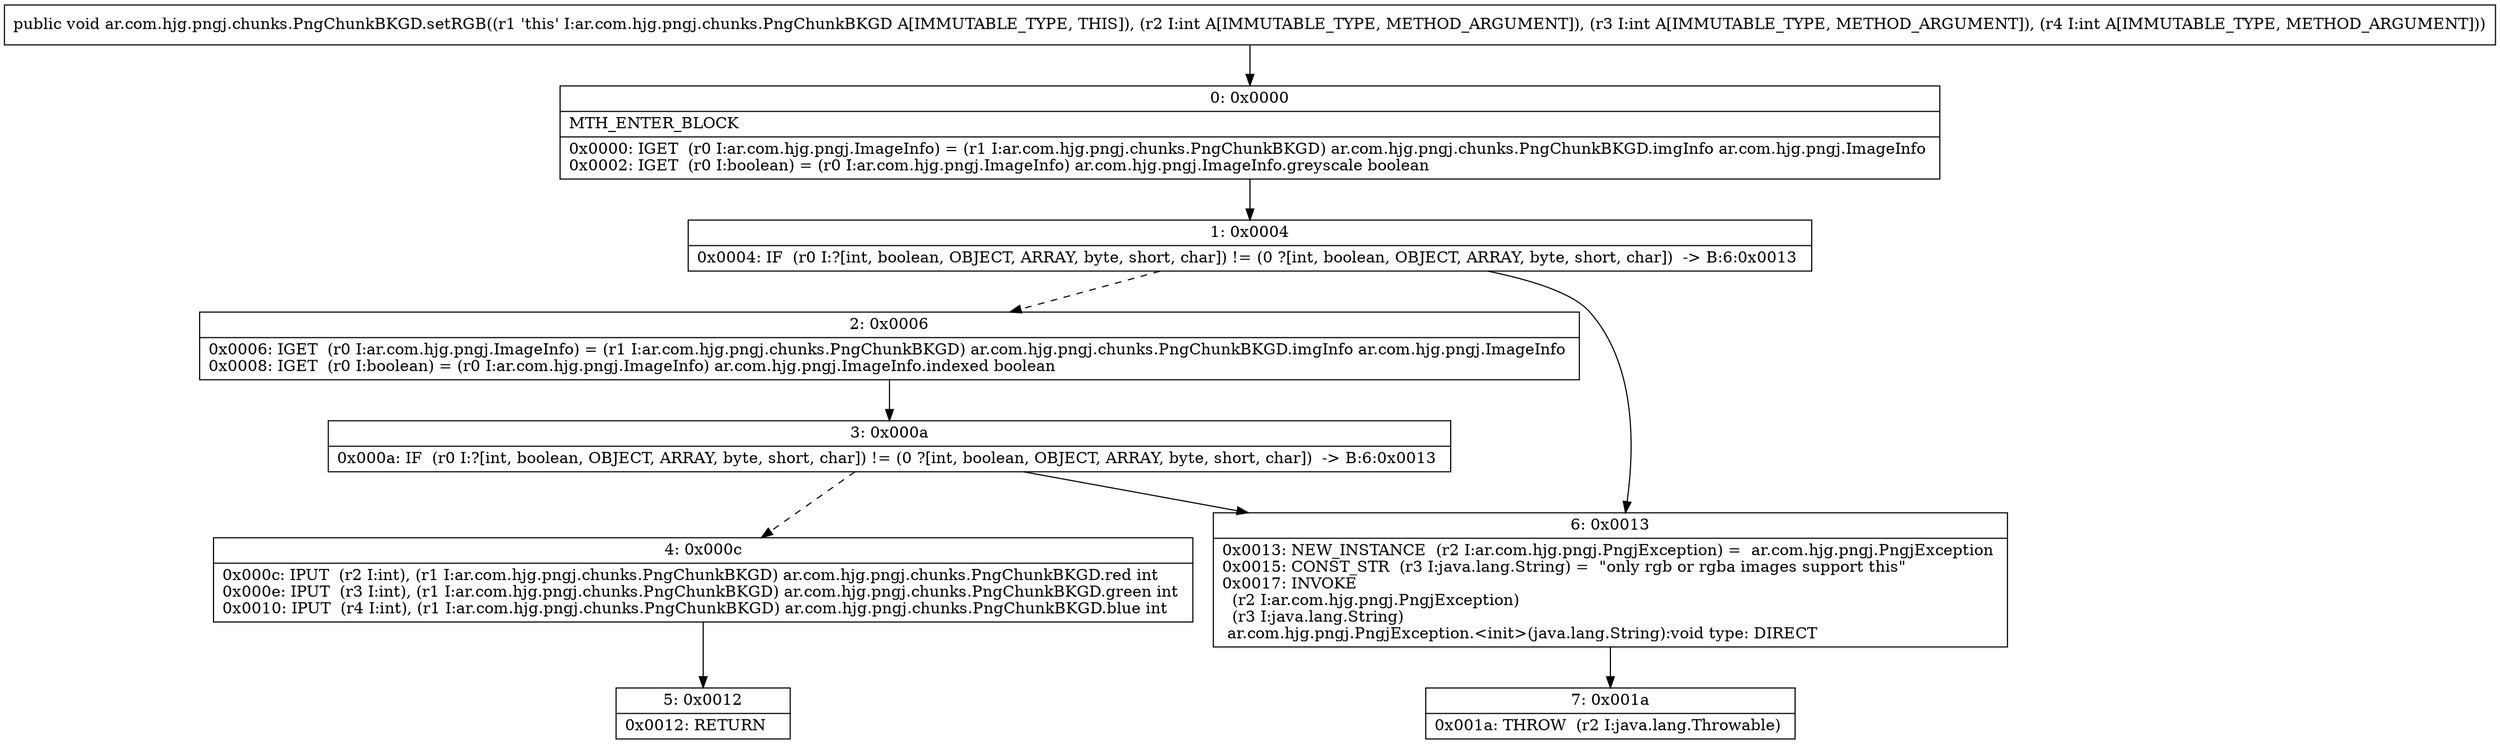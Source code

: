 digraph "CFG forar.com.hjg.pngj.chunks.PngChunkBKGD.setRGB(III)V" {
Node_0 [shape=record,label="{0\:\ 0x0000|MTH_ENTER_BLOCK\l|0x0000: IGET  (r0 I:ar.com.hjg.pngj.ImageInfo) = (r1 I:ar.com.hjg.pngj.chunks.PngChunkBKGD) ar.com.hjg.pngj.chunks.PngChunkBKGD.imgInfo ar.com.hjg.pngj.ImageInfo \l0x0002: IGET  (r0 I:boolean) = (r0 I:ar.com.hjg.pngj.ImageInfo) ar.com.hjg.pngj.ImageInfo.greyscale boolean \l}"];
Node_1 [shape=record,label="{1\:\ 0x0004|0x0004: IF  (r0 I:?[int, boolean, OBJECT, ARRAY, byte, short, char]) != (0 ?[int, boolean, OBJECT, ARRAY, byte, short, char])  \-\> B:6:0x0013 \l}"];
Node_2 [shape=record,label="{2\:\ 0x0006|0x0006: IGET  (r0 I:ar.com.hjg.pngj.ImageInfo) = (r1 I:ar.com.hjg.pngj.chunks.PngChunkBKGD) ar.com.hjg.pngj.chunks.PngChunkBKGD.imgInfo ar.com.hjg.pngj.ImageInfo \l0x0008: IGET  (r0 I:boolean) = (r0 I:ar.com.hjg.pngj.ImageInfo) ar.com.hjg.pngj.ImageInfo.indexed boolean \l}"];
Node_3 [shape=record,label="{3\:\ 0x000a|0x000a: IF  (r0 I:?[int, boolean, OBJECT, ARRAY, byte, short, char]) != (0 ?[int, boolean, OBJECT, ARRAY, byte, short, char])  \-\> B:6:0x0013 \l}"];
Node_4 [shape=record,label="{4\:\ 0x000c|0x000c: IPUT  (r2 I:int), (r1 I:ar.com.hjg.pngj.chunks.PngChunkBKGD) ar.com.hjg.pngj.chunks.PngChunkBKGD.red int \l0x000e: IPUT  (r3 I:int), (r1 I:ar.com.hjg.pngj.chunks.PngChunkBKGD) ar.com.hjg.pngj.chunks.PngChunkBKGD.green int \l0x0010: IPUT  (r4 I:int), (r1 I:ar.com.hjg.pngj.chunks.PngChunkBKGD) ar.com.hjg.pngj.chunks.PngChunkBKGD.blue int \l}"];
Node_5 [shape=record,label="{5\:\ 0x0012|0x0012: RETURN   \l}"];
Node_6 [shape=record,label="{6\:\ 0x0013|0x0013: NEW_INSTANCE  (r2 I:ar.com.hjg.pngj.PngjException) =  ar.com.hjg.pngj.PngjException \l0x0015: CONST_STR  (r3 I:java.lang.String) =  \"only rgb or rgba images support this\" \l0x0017: INVOKE  \l  (r2 I:ar.com.hjg.pngj.PngjException)\l  (r3 I:java.lang.String)\l ar.com.hjg.pngj.PngjException.\<init\>(java.lang.String):void type: DIRECT \l}"];
Node_7 [shape=record,label="{7\:\ 0x001a|0x001a: THROW  (r2 I:java.lang.Throwable) \l}"];
MethodNode[shape=record,label="{public void ar.com.hjg.pngj.chunks.PngChunkBKGD.setRGB((r1 'this' I:ar.com.hjg.pngj.chunks.PngChunkBKGD A[IMMUTABLE_TYPE, THIS]), (r2 I:int A[IMMUTABLE_TYPE, METHOD_ARGUMENT]), (r3 I:int A[IMMUTABLE_TYPE, METHOD_ARGUMENT]), (r4 I:int A[IMMUTABLE_TYPE, METHOD_ARGUMENT])) }"];
MethodNode -> Node_0;
Node_0 -> Node_1;
Node_1 -> Node_2[style=dashed];
Node_1 -> Node_6;
Node_2 -> Node_3;
Node_3 -> Node_4[style=dashed];
Node_3 -> Node_6;
Node_4 -> Node_5;
Node_6 -> Node_7;
}

